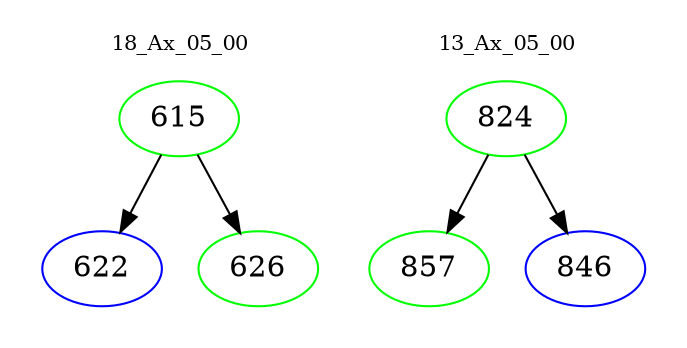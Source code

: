 digraph{
subgraph cluster_0 {
color = white
label = "18_Ax_05_00";
fontsize=10;
T0_615 [label="615", color="green"]
T0_615 -> T0_622 [color="black"]
T0_622 [label="622", color="blue"]
T0_615 -> T0_626 [color="black"]
T0_626 [label="626", color="green"]
}
subgraph cluster_1 {
color = white
label = "13_Ax_05_00";
fontsize=10;
T1_824 [label="824", color="green"]
T1_824 -> T1_857 [color="black"]
T1_857 [label="857", color="green"]
T1_824 -> T1_846 [color="black"]
T1_846 [label="846", color="blue"]
}
}
